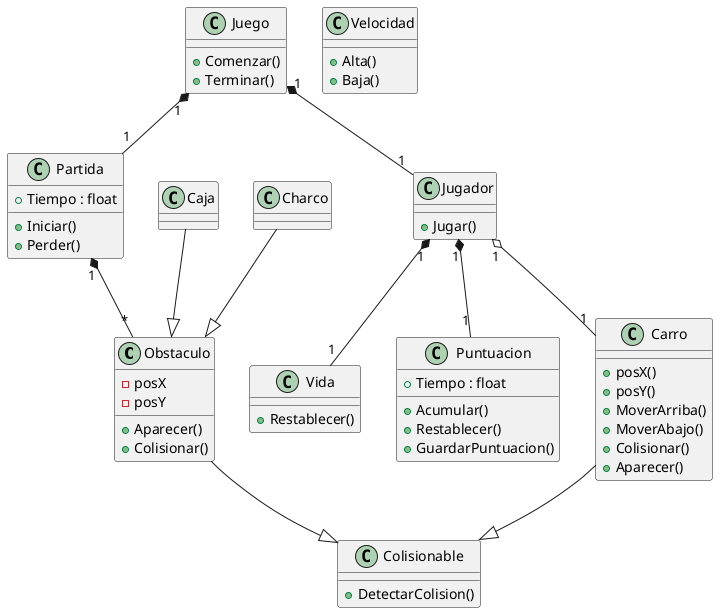 @startuml SpaceCar

class Obstaculo{
    -posX
    -posY
    +Aparecer()
    +Colisionar()
}
class Caja
class Charco


class Juego{
    + Comenzar()
    + Terminar()
}
class Partida{
    + Tiempo : float
    + Iniciar()
    + Perder()

}
class Vida{
    + Restablecer()
}
class Puntuacion{
    + Tiempo : float
    + Acumular()
    + Restablecer()
    + GuardarPuntuacion()

}
class Jugador{
    + Jugar()
}

class Velocidad{
    + Alta()
    + Baja()
}

class Carro{
    + posX()
    + posY()
    + MoverArriba()
    + MoverAbajo()
    + Colisionar()
    + Aparecer()
}
class Colisionable{
    +DetectarColision()
}


Juego "1" *-- "1" Jugador
Juego "1" *-- "1" Partida 

Jugador "1" o-- "1" Carro
Jugador "1" *-- "1" Vida
Jugador "1" *-- "1" Puntuacion

Partida "1" *-- "*" Obstaculo

Charco --|> Obstaculo
Caja --|> Obstaculo

Obstaculo --|> Colisionable
Carro --|> Colisionable

@enduml
